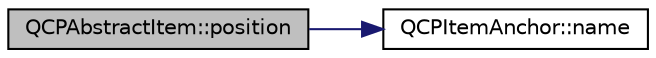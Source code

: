 digraph "QCPAbstractItem::position"
{
 // LATEX_PDF_SIZE
  edge [fontname="Helvetica",fontsize="10",labelfontname="Helvetica",labelfontsize="10"];
  node [fontname="Helvetica",fontsize="10",shape=record];
  rankdir="LR";
  Node1 [label="QCPAbstractItem::position",height=0.2,width=0.4,color="black", fillcolor="grey75", style="filled", fontcolor="black",tooltip=" "];
  Node1 -> Node2 [color="midnightblue",fontsize="10",style="solid",fontname="Helvetica"];
  Node2 [label="QCPItemAnchor::name",height=0.2,width=0.4,color="black", fillcolor="white", style="filled",URL="$classQCPItemAnchor.html#aad37cdf5a3f63428f61be739014e212e",tooltip=" "];
}
